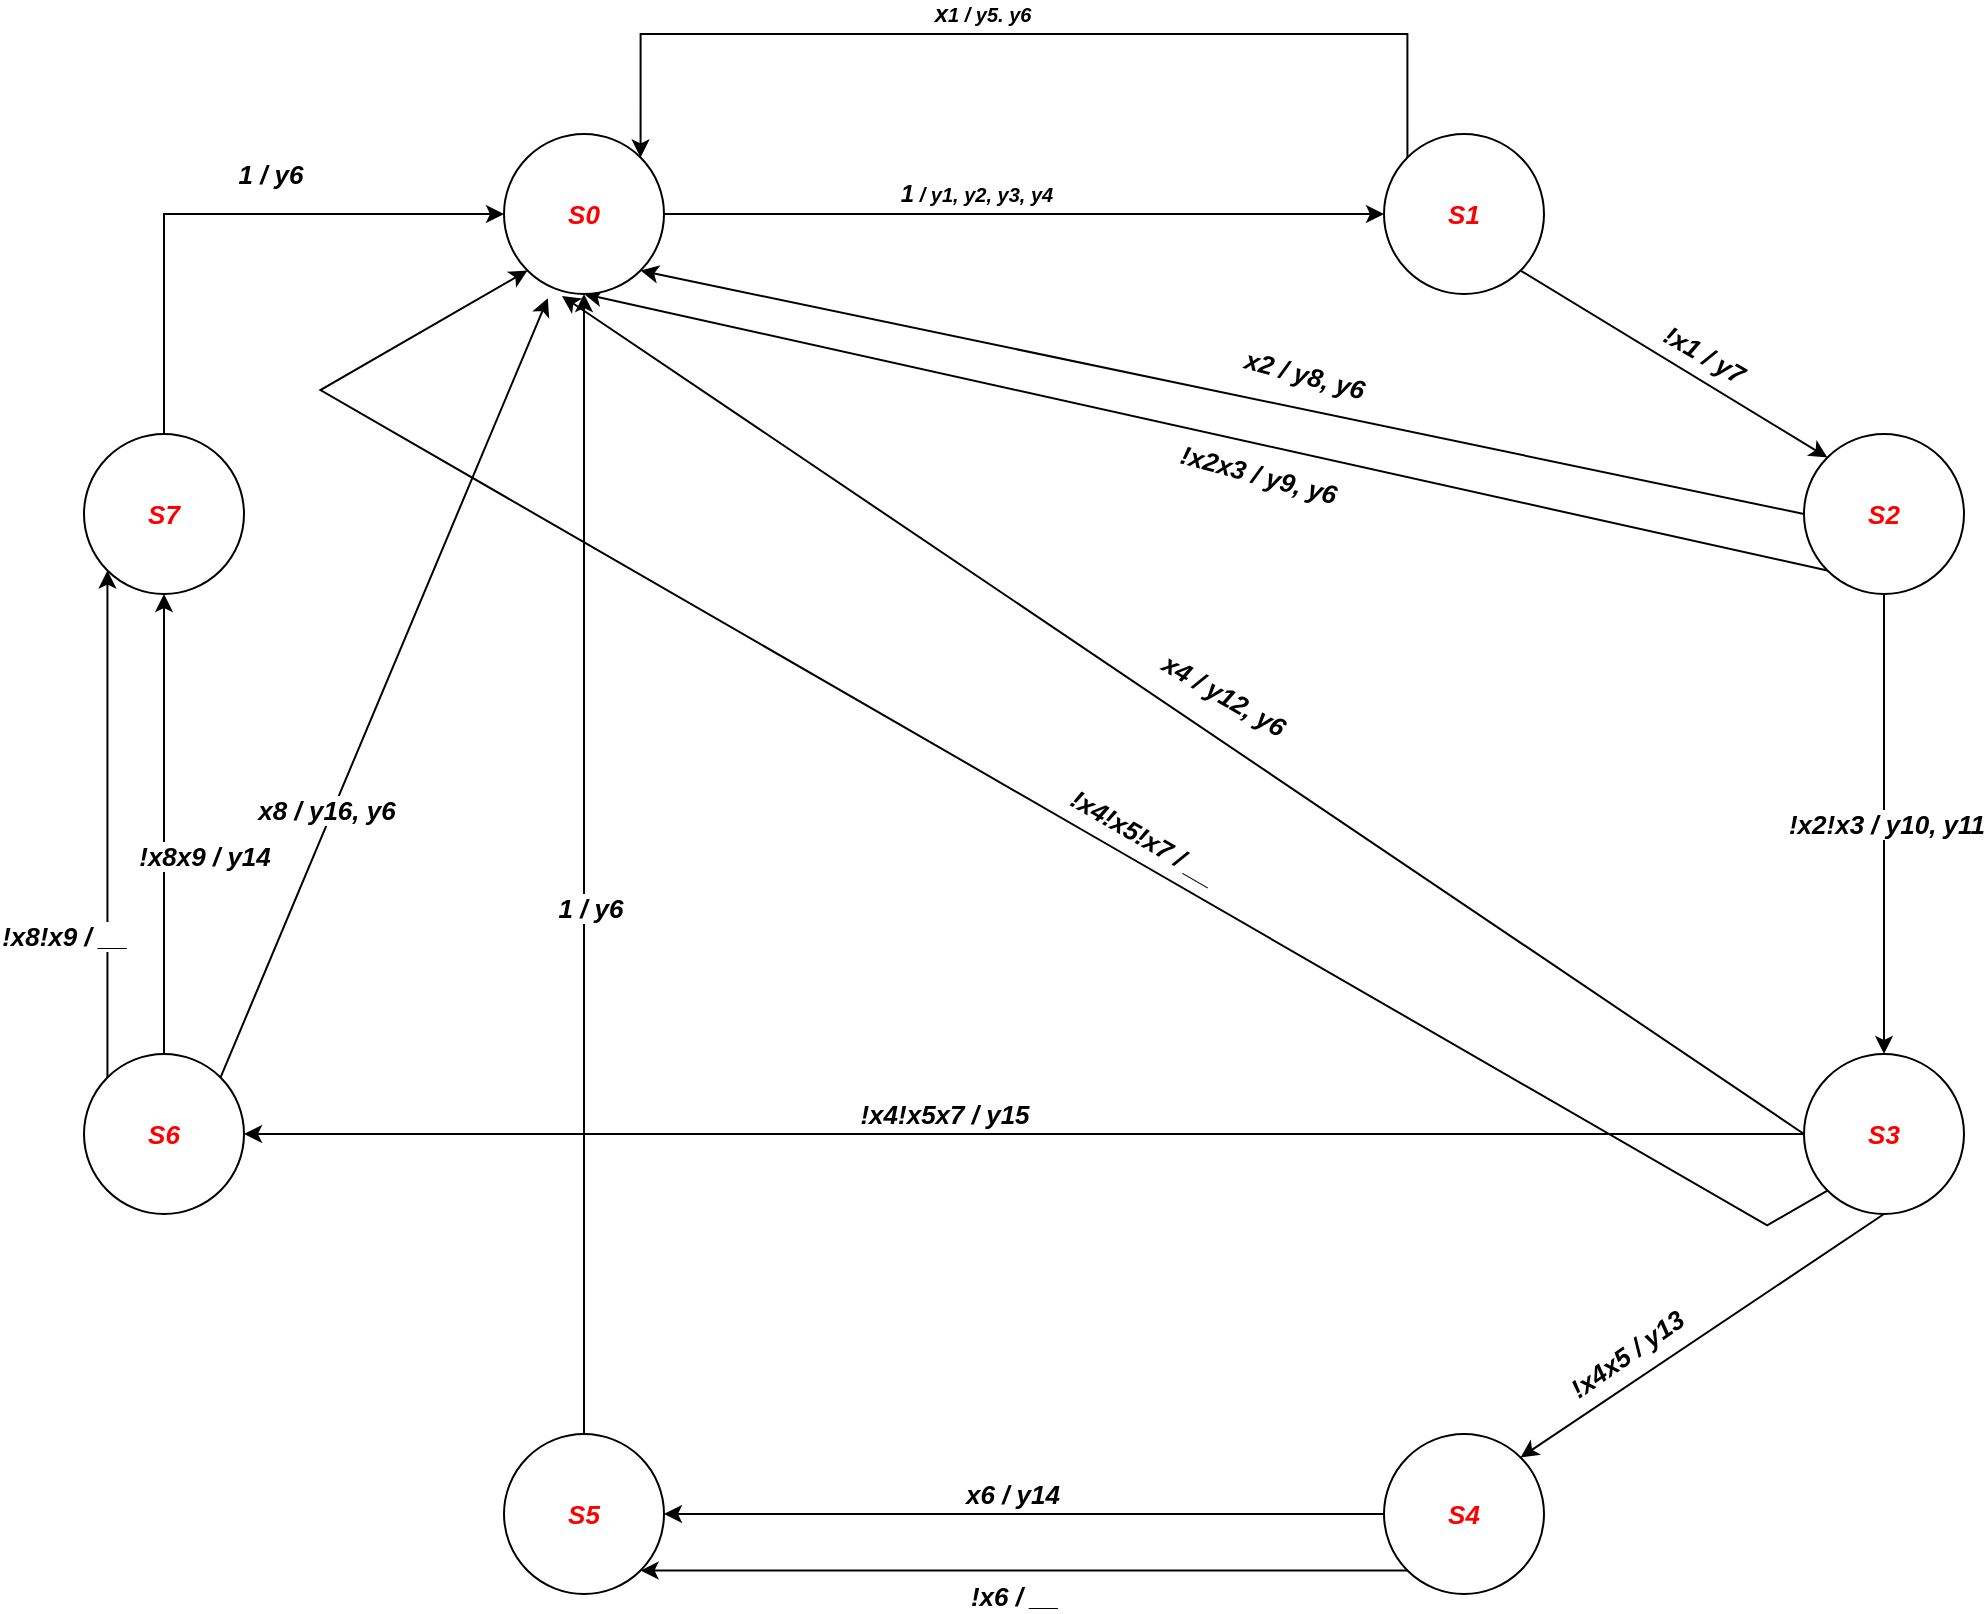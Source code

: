 <mxfile version="24.0.1" type="device">
  <diagram name="Страница — 1" id="Cwb3SCZ8Rxvwu3u4Bjnd">
    <mxGraphModel dx="2203" dy="734" grid="1" gridSize="10" guides="1" tooltips="1" connect="1" arrows="1" fold="1" page="1" pageScale="1" pageWidth="1169" pageHeight="827" math="0" shadow="0">
      <root>
        <mxCell id="0" />
        <mxCell id="1" parent="0" />
        <mxCell id="tMUXdsO-rBo7WwKFKJ0n-12" style="edgeStyle=orthogonalEdgeStyle;rounded=0;orthogonalLoop=1;jettySize=auto;html=1;exitX=0;exitY=0;exitDx=0;exitDy=0;entryX=1;entryY=0;entryDx=0;entryDy=0;" parent="1" source="tMUXdsO-rBo7WwKFKJ0n-1" target="tMUXdsO-rBo7WwKFKJ0n-6" edge="1">
          <mxGeometry relative="1" as="geometry">
            <Array as="points">
              <mxPoint x="652" y="60" />
              <mxPoint x="268" y="60" />
            </Array>
          </mxGeometry>
        </mxCell>
        <mxCell id="tMUXdsO-rBo7WwKFKJ0n-13" value="&lt;font size=&quot;1&quot;&gt;&lt;b&gt;&lt;i style=&quot;font-size: 12px;&quot;&gt;x&lt;/i&gt;&lt;i style=&quot;&quot;&gt;1 / y5. y6&lt;/i&gt;&lt;/b&gt;&lt;/font&gt;" style="edgeLabel;html=1;align=center;verticalAlign=middle;resizable=0;points=[];" parent="tMUXdsO-rBo7WwKFKJ0n-12" vertex="1" connectable="0">
          <mxGeometry x="0.084" y="-2" relative="1" as="geometry">
            <mxPoint y="-8" as="offset" />
          </mxGeometry>
        </mxCell>
        <mxCell id="tMUXdsO-rBo7WwKFKJ0n-14" style="rounded=0;orthogonalLoop=1;jettySize=auto;html=1;exitX=1;exitY=1;exitDx=0;exitDy=0;entryX=0;entryY=0;entryDx=0;entryDy=0;" parent="1" source="tMUXdsO-rBo7WwKFKJ0n-1" target="tMUXdsO-rBo7WwKFKJ0n-2" edge="1">
          <mxGeometry relative="1" as="geometry" />
        </mxCell>
        <mxCell id="tMUXdsO-rBo7WwKFKJ0n-15" value="!x1 / y7" style="edgeLabel;html=1;align=center;verticalAlign=middle;resizable=0;points=[];fontStyle=3;fontSize=13;rotation=30;" parent="tMUXdsO-rBo7WwKFKJ0n-14" vertex="1" connectable="0">
          <mxGeometry x="0.115" y="3" relative="1" as="geometry">
            <mxPoint x="5" y="-8" as="offset" />
          </mxGeometry>
        </mxCell>
        <mxCell id="tMUXdsO-rBo7WwKFKJ0n-1" value="&lt;i&gt;&lt;b&gt;&lt;font color=&quot;#ff0000&quot; style=&quot;font-size: 13px;&quot;&gt;S1&lt;/font&gt;&lt;/b&gt;&lt;/i&gt;" style="ellipse;whiteSpace=wrap;html=1;aspect=fixed;" parent="1" vertex="1">
          <mxGeometry x="640" y="110" width="80" height="80" as="geometry" />
        </mxCell>
        <mxCell id="tMUXdsO-rBo7WwKFKJ0n-16" style="rounded=0;orthogonalLoop=1;jettySize=auto;html=1;exitX=0;exitY=0.5;exitDx=0;exitDy=0;entryX=1;entryY=1;entryDx=0;entryDy=0;" parent="1" source="tMUXdsO-rBo7WwKFKJ0n-2" target="tMUXdsO-rBo7WwKFKJ0n-6" edge="1">
          <mxGeometry relative="1" as="geometry" />
        </mxCell>
        <mxCell id="tMUXdsO-rBo7WwKFKJ0n-17" value="&lt;b&gt;&lt;i&gt;&lt;font style=&quot;font-size: 13px;&quot;&gt;x2 / y8, y6&lt;/font&gt;&lt;/i&gt;&lt;/b&gt;" style="edgeLabel;html=1;align=center;verticalAlign=middle;resizable=0;points=[];rotation=15;" parent="tMUXdsO-rBo7WwKFKJ0n-16" vertex="1" connectable="0">
          <mxGeometry x="-0.128" y="-2" relative="1" as="geometry">
            <mxPoint x="3" y="-15" as="offset" />
          </mxGeometry>
        </mxCell>
        <mxCell id="tMUXdsO-rBo7WwKFKJ0n-19" style="rounded=0;orthogonalLoop=1;jettySize=auto;html=1;exitX=0;exitY=1;exitDx=0;exitDy=0;entryX=0.5;entryY=1;entryDx=0;entryDy=0;" parent="1" source="tMUXdsO-rBo7WwKFKJ0n-2" target="tMUXdsO-rBo7WwKFKJ0n-6" edge="1">
          <mxGeometry relative="1" as="geometry" />
        </mxCell>
        <mxCell id="tMUXdsO-rBo7WwKFKJ0n-20" value="&lt;b&gt;&lt;i&gt;&lt;font style=&quot;font-size: 13px;&quot;&gt;!x2x3 / y9, y6&lt;/font&gt;&lt;/i&gt;&lt;/b&gt;" style="edgeLabel;html=1;align=center;verticalAlign=middle;resizable=0;points=[];rotation=15;" parent="tMUXdsO-rBo7WwKFKJ0n-19" vertex="1" connectable="0">
          <mxGeometry x="-0.086" y="3" relative="1" as="geometry">
            <mxPoint y="12" as="offset" />
          </mxGeometry>
        </mxCell>
        <mxCell id="tMUXdsO-rBo7WwKFKJ0n-21" style="edgeStyle=orthogonalEdgeStyle;rounded=0;orthogonalLoop=1;jettySize=auto;html=1;" parent="1" source="tMUXdsO-rBo7WwKFKJ0n-2" target="tMUXdsO-rBo7WwKFKJ0n-3" edge="1">
          <mxGeometry relative="1" as="geometry" />
        </mxCell>
        <mxCell id="tMUXdsO-rBo7WwKFKJ0n-22" value="&lt;b&gt;&lt;i&gt;&lt;font style=&quot;font-size: 13px;&quot;&gt;!x2!x3 / y10, y11&lt;/font&gt;&lt;/i&gt;&lt;/b&gt;" style="edgeLabel;html=1;align=center;verticalAlign=middle;resizable=0;points=[];" parent="tMUXdsO-rBo7WwKFKJ0n-21" vertex="1" connectable="0">
          <mxGeometry x="-0.005" y="1" relative="1" as="geometry">
            <mxPoint as="offset" />
          </mxGeometry>
        </mxCell>
        <mxCell id="tMUXdsO-rBo7WwKFKJ0n-2" value="&lt;i&gt;&lt;b&gt;&lt;font color=&quot;#ff0000&quot; style=&quot;font-size: 13px;&quot;&gt;S2&lt;/font&gt;&lt;/b&gt;&lt;/i&gt;" style="ellipse;whiteSpace=wrap;html=1;aspect=fixed;" parent="1" vertex="1">
          <mxGeometry x="850" y="260" width="80" height="80" as="geometry" />
        </mxCell>
        <mxCell id="tMUXdsO-rBo7WwKFKJ0n-26" style="rounded=0;orthogonalLoop=1;jettySize=auto;html=1;exitX=0;exitY=1;exitDx=0;exitDy=0;entryX=0;entryY=1;entryDx=0;entryDy=0;edgeStyle=isometricEdgeStyle;" parent="1" source="tMUXdsO-rBo7WwKFKJ0n-3" target="tMUXdsO-rBo7WwKFKJ0n-6" edge="1">
          <mxGeometry relative="1" as="geometry">
            <Array as="points">
              <mxPoint x="510" y="470" />
            </Array>
          </mxGeometry>
        </mxCell>
        <mxCell id="tMUXdsO-rBo7WwKFKJ0n-27" value="&lt;b&gt;&lt;i&gt;&lt;font style=&quot;font-size: 13px;&quot;&gt;!x4!x5!x7 / __&lt;/font&gt;&lt;/i&gt;&lt;/b&gt;" style="edgeLabel;html=1;align=center;verticalAlign=middle;resizable=0;points=[];rotation=30;" parent="tMUXdsO-rBo7WwKFKJ0n-26" vertex="1" connectable="0">
          <mxGeometry x="-0.173" y="2" relative="1" as="geometry">
            <mxPoint x="13" y="-10" as="offset" />
          </mxGeometry>
        </mxCell>
        <mxCell id="tMUXdsO-rBo7WwKFKJ0n-28" style="rounded=0;orthogonalLoop=1;jettySize=auto;html=1;exitX=0.5;exitY=1;exitDx=0;exitDy=0;entryX=1;entryY=0;entryDx=0;entryDy=0;" parent="1" source="tMUXdsO-rBo7WwKFKJ0n-3" target="tMUXdsO-rBo7WwKFKJ0n-4" edge="1">
          <mxGeometry relative="1" as="geometry" />
        </mxCell>
        <mxCell id="tMUXdsO-rBo7WwKFKJ0n-29" value="&lt;b&gt;&lt;i&gt;&lt;font style=&quot;font-size: 13px;&quot;&gt;!x4x5 / y13&lt;/font&gt;&lt;/i&gt;&lt;/b&gt;" style="edgeLabel;html=1;align=center;verticalAlign=middle;resizable=0;points=[];rotation=-35;" parent="tMUXdsO-rBo7WwKFKJ0n-28" vertex="1" connectable="0">
          <mxGeometry x="0.126" y="-2" relative="1" as="geometry">
            <mxPoint x="-26" y="3" as="offset" />
          </mxGeometry>
        </mxCell>
        <mxCell id="tMUXdsO-rBo7WwKFKJ0n-30" style="edgeStyle=orthogonalEdgeStyle;rounded=0;orthogonalLoop=1;jettySize=auto;html=1;exitX=0;exitY=0.5;exitDx=0;exitDy=0;entryX=1;entryY=0.5;entryDx=0;entryDy=0;" parent="1" source="tMUXdsO-rBo7WwKFKJ0n-3" target="tMUXdsO-rBo7WwKFKJ0n-7" edge="1">
          <mxGeometry relative="1" as="geometry" />
        </mxCell>
        <mxCell id="tMUXdsO-rBo7WwKFKJ0n-32" value="&lt;b&gt;&lt;i&gt;&lt;font style=&quot;font-size: 13px;&quot;&gt;!x4!x5x7 / y15&lt;/font&gt;&lt;/i&gt;&lt;/b&gt;" style="edgeLabel;html=1;align=center;verticalAlign=middle;resizable=0;points=[];" parent="tMUXdsO-rBo7WwKFKJ0n-30" vertex="1" connectable="0">
          <mxGeometry x="0.104" y="-3" relative="1" as="geometry">
            <mxPoint y="-7" as="offset" />
          </mxGeometry>
        </mxCell>
        <mxCell id="tMUXdsO-rBo7WwKFKJ0n-3" value="&lt;i&gt;&lt;b&gt;&lt;font color=&quot;#ff0000&quot; style=&quot;font-size: 13px;&quot;&gt;S3&lt;/font&gt;&lt;/b&gt;&lt;/i&gt;" style="ellipse;whiteSpace=wrap;html=1;aspect=fixed;" parent="1" vertex="1">
          <mxGeometry x="850" y="570" width="80" height="80" as="geometry" />
        </mxCell>
        <mxCell id="tMUXdsO-rBo7WwKFKJ0n-33" style="edgeStyle=orthogonalEdgeStyle;rounded=0;orthogonalLoop=1;jettySize=auto;html=1;exitX=0;exitY=0.5;exitDx=0;exitDy=0;entryX=1;entryY=0.5;entryDx=0;entryDy=0;" parent="1" source="tMUXdsO-rBo7WwKFKJ0n-4" target="tMUXdsO-rBo7WwKFKJ0n-5" edge="1">
          <mxGeometry relative="1" as="geometry" />
        </mxCell>
        <mxCell id="tMUXdsO-rBo7WwKFKJ0n-34" value="&lt;b&gt;&lt;i&gt;&lt;font style=&quot;font-size: 13px;&quot;&gt;x6 / y14&lt;/font&gt;&lt;/i&gt;&lt;/b&gt;" style="edgeLabel;html=1;align=center;verticalAlign=middle;resizable=0;points=[];" parent="tMUXdsO-rBo7WwKFKJ0n-33" vertex="1" connectable="0">
          <mxGeometry x="0.035" y="-3" relative="1" as="geometry">
            <mxPoint y="-7" as="offset" />
          </mxGeometry>
        </mxCell>
        <mxCell id="tMUXdsO-rBo7WwKFKJ0n-35" style="edgeStyle=orthogonalEdgeStyle;rounded=0;orthogonalLoop=1;jettySize=auto;html=1;exitX=0;exitY=1;exitDx=0;exitDy=0;entryX=1;entryY=1;entryDx=0;entryDy=0;" parent="1" source="tMUXdsO-rBo7WwKFKJ0n-4" target="tMUXdsO-rBo7WwKFKJ0n-5" edge="1">
          <mxGeometry relative="1" as="geometry" />
        </mxCell>
        <mxCell id="tMUXdsO-rBo7WwKFKJ0n-37" value="&lt;b&gt;&lt;i&gt;&lt;font style=&quot;font-size: 13px;&quot;&gt;!x6 / __&lt;/font&gt;&lt;/i&gt;&lt;/b&gt;" style="edgeLabel;html=1;align=center;verticalAlign=middle;resizable=0;points=[];" parent="tMUXdsO-rBo7WwKFKJ0n-35" vertex="1" connectable="0">
          <mxGeometry x="0.027" y="-3" relative="1" as="geometry">
            <mxPoint y="15" as="offset" />
          </mxGeometry>
        </mxCell>
        <mxCell id="tMUXdsO-rBo7WwKFKJ0n-4" value="&lt;i&gt;&lt;b&gt;&lt;font color=&quot;#ff0000&quot; style=&quot;font-size: 13px;&quot;&gt;S4&lt;/font&gt;&lt;/b&gt;&lt;/i&gt;" style="ellipse;whiteSpace=wrap;html=1;aspect=fixed;" parent="1" vertex="1">
          <mxGeometry x="640" y="760" width="80" height="80" as="geometry" />
        </mxCell>
        <mxCell id="tMUXdsO-rBo7WwKFKJ0n-40" style="edgeStyle=orthogonalEdgeStyle;rounded=0;orthogonalLoop=1;jettySize=auto;html=1;exitX=0.5;exitY=0;exitDx=0;exitDy=0;" parent="1" source="tMUXdsO-rBo7WwKFKJ0n-5" target="tMUXdsO-rBo7WwKFKJ0n-6" edge="1">
          <mxGeometry relative="1" as="geometry" />
        </mxCell>
        <mxCell id="tMUXdsO-rBo7WwKFKJ0n-41" value="&lt;b&gt;&lt;i&gt;&lt;font style=&quot;font-size: 13px;&quot;&gt;1 / y6&lt;/font&gt;&lt;/i&gt;&lt;/b&gt;" style="edgeLabel;html=1;align=center;verticalAlign=middle;resizable=0;points=[];" parent="tMUXdsO-rBo7WwKFKJ0n-40" vertex="1" connectable="0">
          <mxGeometry x="-0.077" y="-3" relative="1" as="geometry">
            <mxPoint as="offset" />
          </mxGeometry>
        </mxCell>
        <mxCell id="tMUXdsO-rBo7WwKFKJ0n-5" value="&lt;i&gt;&lt;b&gt;&lt;font color=&quot;#ff0000&quot; style=&quot;font-size: 13px;&quot;&gt;S5&lt;/font&gt;&lt;/b&gt;&lt;/i&gt;" style="ellipse;whiteSpace=wrap;html=1;aspect=fixed;" parent="1" vertex="1">
          <mxGeometry x="200" y="760" width="80" height="80" as="geometry" />
        </mxCell>
        <mxCell id="tMUXdsO-rBo7WwKFKJ0n-10" style="edgeStyle=orthogonalEdgeStyle;rounded=0;orthogonalLoop=1;jettySize=auto;html=1;entryX=0;entryY=0.5;entryDx=0;entryDy=0;" parent="1" source="tMUXdsO-rBo7WwKFKJ0n-6" target="tMUXdsO-rBo7WwKFKJ0n-1" edge="1">
          <mxGeometry relative="1" as="geometry" />
        </mxCell>
        <mxCell id="tMUXdsO-rBo7WwKFKJ0n-11" value="&lt;font size=&quot;1&quot;&gt;&lt;b&gt;&lt;i style=&quot;font-size: 12px;&quot;&gt;1&lt;/i&gt;&lt;i style=&quot;&quot;&gt;&amp;nbsp;/ y1, y2, y3, y4&lt;/i&gt;&lt;/b&gt;&lt;/font&gt;" style="edgeLabel;html=1;align=center;verticalAlign=middle;resizable=0;points=[];" parent="tMUXdsO-rBo7WwKFKJ0n-10" vertex="1" connectable="0">
          <mxGeometry x="-0.136" y="1" relative="1" as="geometry">
            <mxPoint y="-9" as="offset" />
          </mxGeometry>
        </mxCell>
        <mxCell id="tMUXdsO-rBo7WwKFKJ0n-6" value="&lt;i&gt;&lt;b&gt;&lt;font color=&quot;#ff0000&quot; style=&quot;font-size: 13px;&quot;&gt;S0&lt;/font&gt;&lt;/b&gt;&lt;/i&gt;" style="ellipse;whiteSpace=wrap;html=1;aspect=fixed;" parent="1" vertex="1">
          <mxGeometry x="200" y="110" width="80" height="80" as="geometry" />
        </mxCell>
        <mxCell id="tMUXdsO-rBo7WwKFKJ0n-44" style="edgeStyle=orthogonalEdgeStyle;rounded=0;orthogonalLoop=1;jettySize=auto;html=1;exitX=0.5;exitY=0;exitDx=0;exitDy=0;entryX=0.5;entryY=1;entryDx=0;entryDy=0;" parent="1" source="tMUXdsO-rBo7WwKFKJ0n-7" target="tMUXdsO-rBo7WwKFKJ0n-8" edge="1">
          <mxGeometry relative="1" as="geometry" />
        </mxCell>
        <mxCell id="tMUXdsO-rBo7WwKFKJ0n-45" value="&lt;b&gt;&lt;i&gt;&lt;font style=&quot;font-size: 13px;&quot;&gt;!x8x9 / y14&lt;/font&gt;&lt;/i&gt;&lt;/b&gt;" style="edgeLabel;html=1;align=center;verticalAlign=middle;resizable=0;points=[];" parent="tMUXdsO-rBo7WwKFKJ0n-44" vertex="1" connectable="0">
          <mxGeometry x="-0.139" y="2" relative="1" as="geometry">
            <mxPoint x="22" as="offset" />
          </mxGeometry>
        </mxCell>
        <mxCell id="tMUXdsO-rBo7WwKFKJ0n-46" style="edgeStyle=orthogonalEdgeStyle;rounded=0;orthogonalLoop=1;jettySize=auto;html=1;exitX=0;exitY=0;exitDx=0;exitDy=0;entryX=0;entryY=1;entryDx=0;entryDy=0;" parent="1" source="tMUXdsO-rBo7WwKFKJ0n-7" target="tMUXdsO-rBo7WwKFKJ0n-8" edge="1">
          <mxGeometry relative="1" as="geometry" />
        </mxCell>
        <mxCell id="tMUXdsO-rBo7WwKFKJ0n-47" value="&lt;b&gt;&lt;i&gt;&lt;font style=&quot;font-size: 13px;&quot;&gt;!x8!x9 / __&lt;/font&gt;&lt;/i&gt;&lt;/b&gt;" style="edgeLabel;html=1;align=center;verticalAlign=middle;resizable=0;points=[];" parent="tMUXdsO-rBo7WwKFKJ0n-46" vertex="1" connectable="0">
          <mxGeometry x="-0.442" y="-1" relative="1" as="geometry">
            <mxPoint x="-23" as="offset" />
          </mxGeometry>
        </mxCell>
        <mxCell id="tMUXdsO-rBo7WwKFKJ0n-7" value="&lt;i&gt;&lt;b&gt;&lt;font color=&quot;#ff0000&quot; style=&quot;font-size: 13px;&quot;&gt;S6&lt;/font&gt;&lt;/b&gt;&lt;/i&gt;" style="ellipse;whiteSpace=wrap;html=1;aspect=fixed;" parent="1" vertex="1">
          <mxGeometry x="-10" y="570" width="80" height="80" as="geometry" />
        </mxCell>
        <mxCell id="tMUXdsO-rBo7WwKFKJ0n-48" style="edgeStyle=orthogonalEdgeStyle;rounded=0;orthogonalLoop=1;jettySize=auto;html=1;exitX=0.5;exitY=0;exitDx=0;exitDy=0;entryX=0;entryY=0.5;entryDx=0;entryDy=0;" parent="1" source="tMUXdsO-rBo7WwKFKJ0n-8" target="tMUXdsO-rBo7WwKFKJ0n-6" edge="1">
          <mxGeometry relative="1" as="geometry" />
        </mxCell>
        <mxCell id="tMUXdsO-rBo7WwKFKJ0n-49" value="&lt;b&gt;&lt;i&gt;&lt;font style=&quot;font-size: 13px;&quot;&gt;1 / y6&lt;/font&gt;&lt;/i&gt;&lt;/b&gt;" style="edgeLabel;html=1;align=center;verticalAlign=middle;resizable=0;points=[];" parent="tMUXdsO-rBo7WwKFKJ0n-48" vertex="1" connectable="0">
          <mxGeometry x="0.165" y="3" relative="1" as="geometry">
            <mxPoint y="-17" as="offset" />
          </mxGeometry>
        </mxCell>
        <mxCell id="tMUXdsO-rBo7WwKFKJ0n-8" value="&lt;i&gt;&lt;b&gt;&lt;font color=&quot;#ff0000&quot; style=&quot;font-size: 13px;&quot;&gt;S7&lt;/font&gt;&lt;/b&gt;&lt;/i&gt;" style="ellipse;whiteSpace=wrap;html=1;aspect=fixed;" parent="1" vertex="1">
          <mxGeometry x="-10" y="260" width="80" height="80" as="geometry" />
        </mxCell>
        <mxCell id="tMUXdsO-rBo7WwKFKJ0n-24" style="rounded=0;orthogonalLoop=1;jettySize=auto;html=1;exitX=0;exitY=0.5;exitDx=0;exitDy=0;entryX=0.362;entryY=1.012;entryDx=0;entryDy=0;entryPerimeter=0;" parent="1" source="tMUXdsO-rBo7WwKFKJ0n-3" target="tMUXdsO-rBo7WwKFKJ0n-6" edge="1">
          <mxGeometry relative="1" as="geometry" />
        </mxCell>
        <mxCell id="tMUXdsO-rBo7WwKFKJ0n-25" value="&lt;b&gt;&lt;i&gt;&lt;font style=&quot;font-size: 13px;&quot;&gt;x4 / y12, y6&lt;/font&gt;&lt;/i&gt;&lt;/b&gt;" style="edgeLabel;html=1;align=center;verticalAlign=middle;resizable=0;points=[];rotation=30;" parent="tMUXdsO-rBo7WwKFKJ0n-24" vertex="1" connectable="0">
          <mxGeometry x="-0.042" y="-2" relative="1" as="geometry">
            <mxPoint x="6" y="-18" as="offset" />
          </mxGeometry>
        </mxCell>
        <mxCell id="tMUXdsO-rBo7WwKFKJ0n-42" style="rounded=0;orthogonalLoop=1;jettySize=auto;html=1;exitX=1;exitY=0;exitDx=0;exitDy=0;entryX=0.274;entryY=1.026;entryDx=0;entryDy=0;entryPerimeter=0;" parent="1" source="tMUXdsO-rBo7WwKFKJ0n-7" target="tMUXdsO-rBo7WwKFKJ0n-6" edge="1">
          <mxGeometry relative="1" as="geometry" />
        </mxCell>
        <mxCell id="tMUXdsO-rBo7WwKFKJ0n-43" value="&lt;b&gt;&lt;i&gt;&lt;font style=&quot;font-size: 13px;&quot;&gt;x8 / y16, y6&lt;/font&gt;&lt;/i&gt;&lt;/b&gt;" style="edgeLabel;html=1;align=center;verticalAlign=middle;resizable=0;points=[];" parent="tMUXdsO-rBo7WwKFKJ0n-42" vertex="1" connectable="0">
          <mxGeometry x="-0.319" y="4" relative="1" as="geometry">
            <mxPoint as="offset" />
          </mxGeometry>
        </mxCell>
      </root>
    </mxGraphModel>
  </diagram>
</mxfile>
